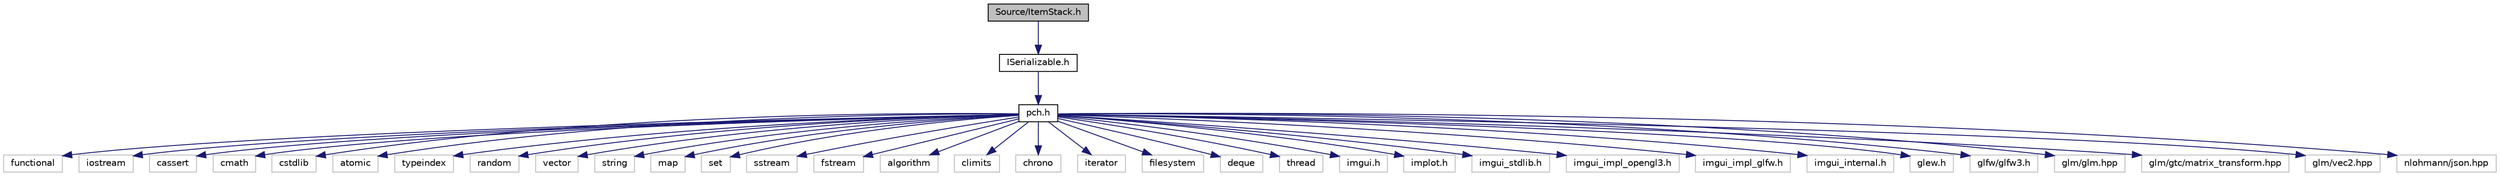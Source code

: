 digraph "Source/ItemStack.h"
{
 // LATEX_PDF_SIZE
  edge [fontname="Helvetica",fontsize="10",labelfontname="Helvetica",labelfontsize="10"];
  node [fontname="Helvetica",fontsize="10",shape=record];
  Node1 [label="Source/ItemStack.h",height=0.2,width=0.4,color="black", fillcolor="grey75", style="filled", fontcolor="black",tooltip="a stack of multiple items of the same type"];
  Node1 -> Node2 [color="midnightblue",fontsize="10",style="solid"];
  Node2 [label="ISerializable.h",height=0.2,width=0.4,color="black", fillcolor="white", style="filled",URL="$ISerializable_8h.html",tooltip="interface for all serializable objects"];
  Node2 -> Node3 [color="midnightblue",fontsize="10",style="solid"];
  Node3 [label="pch.h",height=0.2,width=0.4,color="black", fillcolor="white", style="filled",URL="$pch_8h.html",tooltip="This is a precompiled header file."];
  Node3 -> Node4 [color="midnightblue",fontsize="10",style="solid"];
  Node4 [label="functional",height=0.2,width=0.4,color="grey75", fillcolor="white", style="filled",tooltip=" "];
  Node3 -> Node5 [color="midnightblue",fontsize="10",style="solid"];
  Node5 [label="iostream",height=0.2,width=0.4,color="grey75", fillcolor="white", style="filled",tooltip=" "];
  Node3 -> Node6 [color="midnightblue",fontsize="10",style="solid"];
  Node6 [label="cassert",height=0.2,width=0.4,color="grey75", fillcolor="white", style="filled",tooltip=" "];
  Node3 -> Node7 [color="midnightblue",fontsize="10",style="solid"];
  Node7 [label="cmath",height=0.2,width=0.4,color="grey75", fillcolor="white", style="filled",tooltip=" "];
  Node3 -> Node8 [color="midnightblue",fontsize="10",style="solid"];
  Node8 [label="cstdlib",height=0.2,width=0.4,color="grey75", fillcolor="white", style="filled",tooltip=" "];
  Node3 -> Node9 [color="midnightblue",fontsize="10",style="solid"];
  Node9 [label="atomic",height=0.2,width=0.4,color="grey75", fillcolor="white", style="filled",tooltip=" "];
  Node3 -> Node10 [color="midnightblue",fontsize="10",style="solid"];
  Node10 [label="typeindex",height=0.2,width=0.4,color="grey75", fillcolor="white", style="filled",tooltip=" "];
  Node3 -> Node11 [color="midnightblue",fontsize="10",style="solid"];
  Node11 [label="random",height=0.2,width=0.4,color="grey75", fillcolor="white", style="filled",tooltip=" "];
  Node3 -> Node12 [color="midnightblue",fontsize="10",style="solid"];
  Node12 [label="vector",height=0.2,width=0.4,color="grey75", fillcolor="white", style="filled",tooltip=" "];
  Node3 -> Node13 [color="midnightblue",fontsize="10",style="solid"];
  Node13 [label="string",height=0.2,width=0.4,color="grey75", fillcolor="white", style="filled",tooltip=" "];
  Node3 -> Node14 [color="midnightblue",fontsize="10",style="solid"];
  Node14 [label="map",height=0.2,width=0.4,color="grey75", fillcolor="white", style="filled",tooltip=" "];
  Node3 -> Node15 [color="midnightblue",fontsize="10",style="solid"];
  Node15 [label="set",height=0.2,width=0.4,color="grey75", fillcolor="white", style="filled",tooltip=" "];
  Node3 -> Node16 [color="midnightblue",fontsize="10",style="solid"];
  Node16 [label="sstream",height=0.2,width=0.4,color="grey75", fillcolor="white", style="filled",tooltip=" "];
  Node3 -> Node17 [color="midnightblue",fontsize="10",style="solid"];
  Node17 [label="fstream",height=0.2,width=0.4,color="grey75", fillcolor="white", style="filled",tooltip=" "];
  Node3 -> Node18 [color="midnightblue",fontsize="10",style="solid"];
  Node18 [label="algorithm",height=0.2,width=0.4,color="grey75", fillcolor="white", style="filled",tooltip=" "];
  Node3 -> Node19 [color="midnightblue",fontsize="10",style="solid"];
  Node19 [label="climits",height=0.2,width=0.4,color="grey75", fillcolor="white", style="filled",tooltip=" "];
  Node3 -> Node20 [color="midnightblue",fontsize="10",style="solid"];
  Node20 [label="chrono",height=0.2,width=0.4,color="grey75", fillcolor="white", style="filled",tooltip=" "];
  Node3 -> Node21 [color="midnightblue",fontsize="10",style="solid"];
  Node21 [label="iterator",height=0.2,width=0.4,color="grey75", fillcolor="white", style="filled",tooltip=" "];
  Node3 -> Node22 [color="midnightblue",fontsize="10",style="solid"];
  Node22 [label="filesystem",height=0.2,width=0.4,color="grey75", fillcolor="white", style="filled",tooltip=" "];
  Node3 -> Node23 [color="midnightblue",fontsize="10",style="solid"];
  Node23 [label="deque",height=0.2,width=0.4,color="grey75", fillcolor="white", style="filled",tooltip=" "];
  Node3 -> Node24 [color="midnightblue",fontsize="10",style="solid"];
  Node24 [label="thread",height=0.2,width=0.4,color="grey75", fillcolor="white", style="filled",tooltip=" "];
  Node3 -> Node25 [color="midnightblue",fontsize="10",style="solid"];
  Node25 [label="imgui.h",height=0.2,width=0.4,color="grey75", fillcolor="white", style="filled",tooltip=" "];
  Node3 -> Node26 [color="midnightblue",fontsize="10",style="solid"];
  Node26 [label="implot.h",height=0.2,width=0.4,color="grey75", fillcolor="white", style="filled",tooltip=" "];
  Node3 -> Node27 [color="midnightblue",fontsize="10",style="solid"];
  Node27 [label="imgui_stdlib.h",height=0.2,width=0.4,color="grey75", fillcolor="white", style="filled",tooltip=" "];
  Node3 -> Node28 [color="midnightblue",fontsize="10",style="solid"];
  Node28 [label="imgui_impl_opengl3.h",height=0.2,width=0.4,color="grey75", fillcolor="white", style="filled",tooltip=" "];
  Node3 -> Node29 [color="midnightblue",fontsize="10",style="solid"];
  Node29 [label="imgui_impl_glfw.h",height=0.2,width=0.4,color="grey75", fillcolor="white", style="filled",tooltip=" "];
  Node3 -> Node30 [color="midnightblue",fontsize="10",style="solid"];
  Node30 [label="imgui_internal.h",height=0.2,width=0.4,color="grey75", fillcolor="white", style="filled",tooltip=" "];
  Node3 -> Node31 [color="midnightblue",fontsize="10",style="solid"];
  Node31 [label="glew.h",height=0.2,width=0.4,color="grey75", fillcolor="white", style="filled",tooltip=" "];
  Node3 -> Node32 [color="midnightblue",fontsize="10",style="solid"];
  Node32 [label="glfw/glfw3.h",height=0.2,width=0.4,color="grey75", fillcolor="white", style="filled",tooltip=" "];
  Node3 -> Node33 [color="midnightblue",fontsize="10",style="solid"];
  Node33 [label="glm/glm.hpp",height=0.2,width=0.4,color="grey75", fillcolor="white", style="filled",tooltip=" "];
  Node3 -> Node34 [color="midnightblue",fontsize="10",style="solid"];
  Node34 [label="glm/gtc/matrix_transform.hpp",height=0.2,width=0.4,color="grey75", fillcolor="white", style="filled",tooltip=" "];
  Node3 -> Node35 [color="midnightblue",fontsize="10",style="solid"];
  Node35 [label="glm/vec2.hpp",height=0.2,width=0.4,color="grey75", fillcolor="white", style="filled",tooltip=" "];
  Node3 -> Node36 [color="midnightblue",fontsize="10",style="solid"];
  Node36 [label="nlohmann/json.hpp",height=0.2,width=0.4,color="grey75", fillcolor="white", style="filled",tooltip=" "];
}
